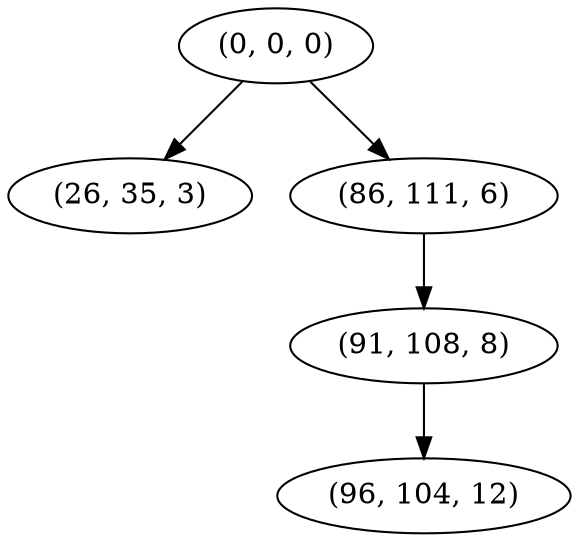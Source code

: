 digraph tree {
    "(0, 0, 0)";
    "(26, 35, 3)";
    "(86, 111, 6)";
    "(91, 108, 8)";
    "(96, 104, 12)";
    "(0, 0, 0)" -> "(26, 35, 3)";
    "(0, 0, 0)" -> "(86, 111, 6)";
    "(86, 111, 6)" -> "(91, 108, 8)";
    "(91, 108, 8)" -> "(96, 104, 12)";
}
